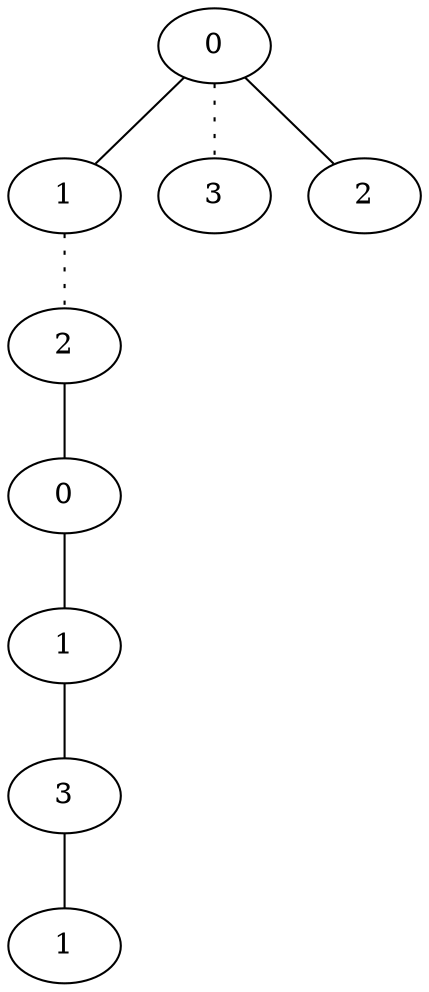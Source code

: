 graph {
a0[label=0];
a1[label=1];
a2[label=2];
a3[label=0];
a4[label=1];
a5[label=3];
a6[label=1];
a7[label=3];
a8[label=2];
a0 -- a1;
a0 -- a7 [style=dotted];
a0 -- a8;
a1 -- a2 [style=dotted];
a2 -- a3;
a3 -- a4;
a4 -- a5;
a5 -- a6;
}

